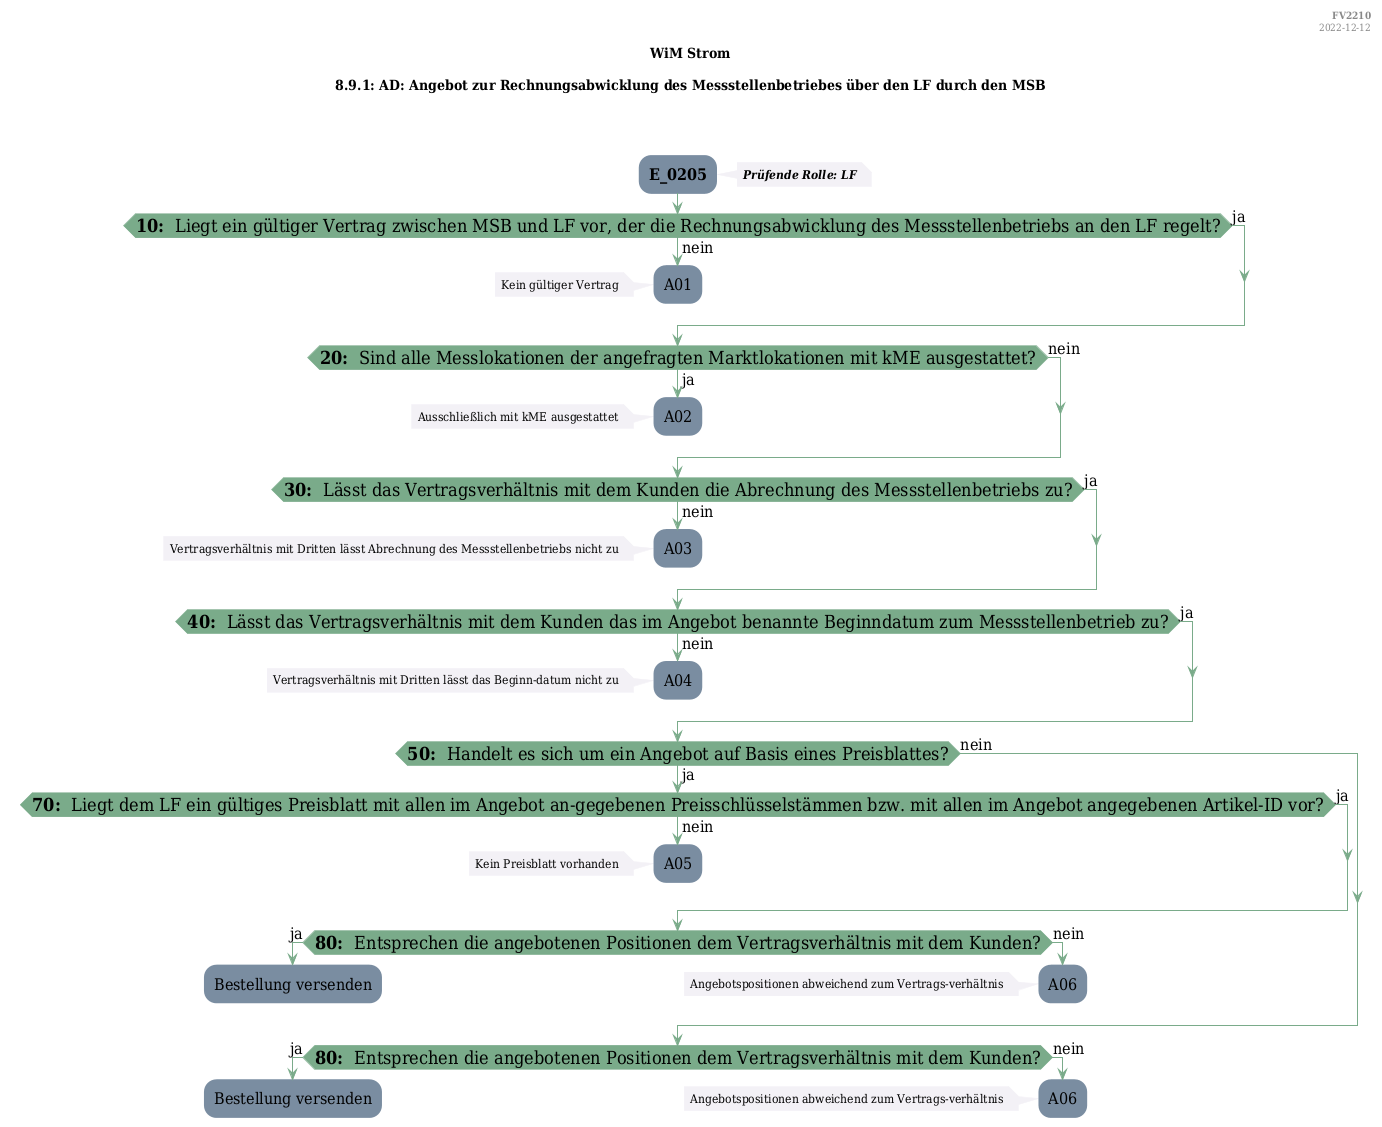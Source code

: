 @startuml
skinparam Shadowing false
skinparam NoteBorderColor #f3f1f6
skinparam NoteBackgroundColor #f3f1f6
skinparam NoteFontSize 12
skinparam ActivityBorderColor none
skinparam ActivityBackgroundColor #7a8da1
skinparam ActivityFontSize 16
skinparam ArrowColor #7aab8a
skinparam ArrowFontSize 16
skinparam ActivityDiamondBackgroundColor #7aab8a
skinparam ActivityDiamondBorderColor #7aab8a
skinparam ActivityDiamondFontSize 18
skinparam defaultFontName DejaVu Serif Condensed
skinparam ActivityEndColor #669580

header
<b>FV2210
2022-12-12
endheader

title
WiM Strom

8.9.1: AD: Angebot zur Rechnungsabwicklung des Messstellenbetriebes über den LF durch den MSB



end title
:<b>E_0205</b>;
note right
<b><i>Prüfende Rolle: LF
end note

if (<b>10: </b> Liegt ein gültiger Vertrag zwischen MSB und LF vor, der die Rechnungsabwicklung des Messstellenbetriebs an den LF regelt?) then (ja)
else (nein)
    :A01;
    note left
        Kein gültiger Vertrag
    endnote
    kill;
endif
if (<b>20: </b> Sind alle Messlokationen der angefragten Marktlokationen mit kME ausgestattet?) then (ja)
    :A02;
    note left
        Ausschließlich mit kME ausgestattet
    endnote
    kill;
else (nein)
endif
if (<b>30: </b> Lässt das Vertragsverhältnis mit dem Kunden die Abrechnung des Messstellenbetriebs zu?) then (ja)
else (nein)
    :A03;
    note left
        Vertragsverhältnis mit Dritten lässt Abrechnung des Messstellenbetriebs nicht zu
    endnote
    kill;
endif
if (<b>40: </b> Lässt das Vertragsverhältnis mit dem Kunden das im Angebot benannte Beginndatum zum Messstellenbetrieb zu?) then (ja)
else (nein)
    :A04;
    note left
        Vertragsverhältnis mit Dritten lässt das Beginn-datum nicht zu
    endnote
    kill;
endif
if (<b>50: </b> Handelt es sich um ein Angebot auf Basis eines Preisblattes?) then (ja)
    if (<b>70: </b> Liegt dem LF ein gültiges Preisblatt mit allen im Angebot an-gegebenen Preisschlüsselstämmen bzw. mit allen im Angebot angegebenen Artikel-ID vor?) then (ja)
    else (nein)
        :A05;
        note left
            Kein Preisblatt vorhanden
        endnote
        kill;
    endif
    if (<b>80: </b> Entsprechen die angebotenen Positionen dem Vertragsverhältnis mit dem Kunden?) then (ja)
        :Bestellung versenden;
        kill;
    else (nein)
        :A06;
        note left
            Angebotspositionen abweichend zum Vertrags-verhältnis
        endnote
        kill;
    endif
else (nein)
endif
if (<b>80: </b> Entsprechen die angebotenen Positionen dem Vertragsverhältnis mit dem Kunden?) then (ja)
    :Bestellung versenden;
    kill;
else (nein)
    :A06;
    note left
        Angebotspositionen abweichend zum Vertrags-verhältnis
    endnote
    kill;
endif

@enduml
